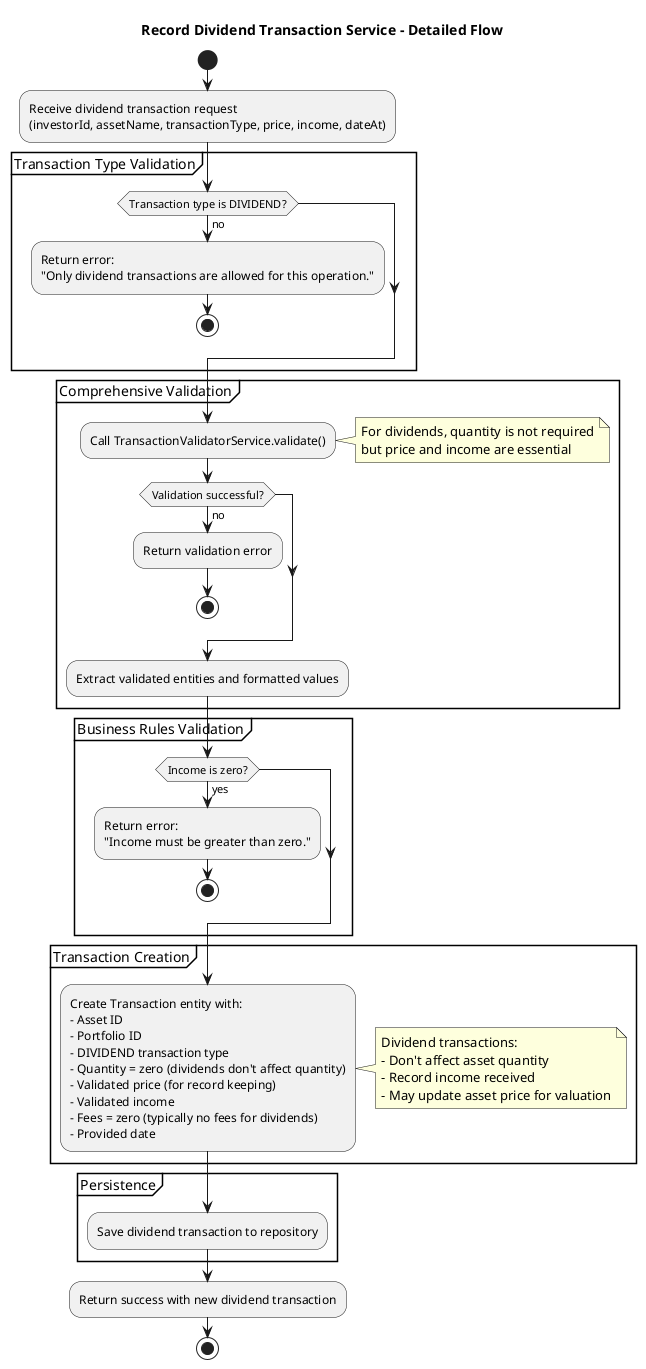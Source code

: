 @startuml Record Dividend Transaction Service
title Record Dividend Transaction Service - Detailed Flow

start

:Receive dividend transaction request\n(investorId, assetName, transactionType, price, income, dateAt);

partition "Transaction Type Validation" {
  if (Transaction type is DIVIDEND?) then (no)
    :Return error:\n"Only dividend transactions are allowed for this operation.";
    stop
  endif
}

partition "Comprehensive Validation" {
  :Call TransactionValidatorService.validate();
  note right
    For dividends, quantity is not required
    but price and income are essential
  end note
  
  if (Validation successful?) then (no)
    :Return validation error;
    stop
  endif
  
  :Extract validated entities and formatted values;
}

partition "Business Rules Validation" {
  if (Income is zero?) then (yes)
    :Return error:\n"Income must be greater than zero.";
    stop
  endif
}

partition "Transaction Creation" {
  :Create Transaction entity with:
  - Asset ID
  - Portfolio ID
  - DIVIDEND transaction type
  - Quantity = zero (dividends don't affect quantity)
  - Validated price (for record keeping)
  - Validated income
  - Fees = zero (typically no fees for dividends)
  - Provided date;
  
  note right
    Dividend transactions:
    - Don't affect asset quantity
    - Record income received
    - May update asset price for valuation
  end note
}

partition "Persistence" {
  :Save dividend transaction to repository;
}

:Return success with new dividend transaction;

stop
@enduml